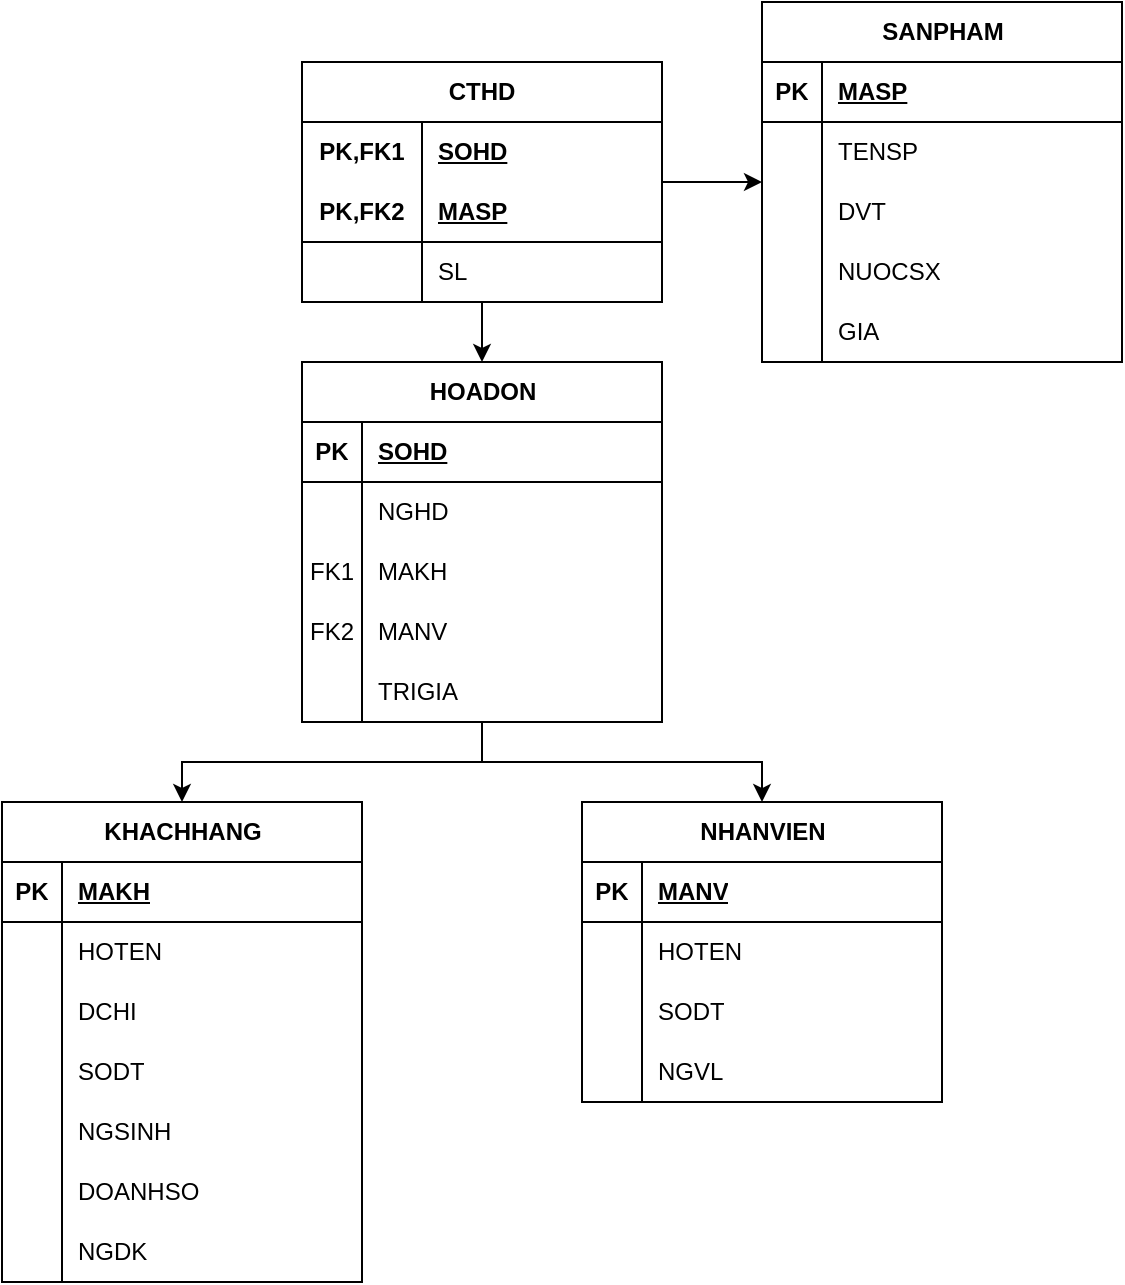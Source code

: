 <mxfile version="26.0.9">
  <diagram name="ER" id="ExYoi2Y1pyuUUbvC3fzt">
    <mxGraphModel dx="1079" dy="616" grid="1" gridSize="10" guides="1" tooltips="1" connect="1" arrows="1" fold="1" page="1" pageScale="1" pageWidth="850" pageHeight="1100" math="0" shadow="0">
      <root>
        <mxCell id="0" />
        <mxCell id="1" parent="0" />
        <mxCell id="5kZtvpe0XYd2OB4GY7Ck-9" value="KHACHHANG" style="shape=table;startSize=30;container=1;collapsible=1;childLayout=tableLayout;fixedRows=1;rowLines=0;fontStyle=1;align=center;resizeLast=1;html=1;" vertex="1" parent="1">
          <mxGeometry x="220" y="490" width="180" height="240" as="geometry" />
        </mxCell>
        <mxCell id="5kZtvpe0XYd2OB4GY7Ck-10" value="" style="shape=tableRow;horizontal=0;startSize=0;swimlaneHead=0;swimlaneBody=0;fillColor=none;collapsible=0;dropTarget=0;points=[[0,0.5],[1,0.5]];portConstraint=eastwest;top=0;left=0;right=0;bottom=1;" vertex="1" parent="5kZtvpe0XYd2OB4GY7Ck-9">
          <mxGeometry y="30" width="180" height="30" as="geometry" />
        </mxCell>
        <mxCell id="5kZtvpe0XYd2OB4GY7Ck-11" value="PK" style="shape=partialRectangle;connectable=0;fillColor=none;top=0;left=0;bottom=0;right=0;fontStyle=1;overflow=hidden;whiteSpace=wrap;html=1;" vertex="1" parent="5kZtvpe0XYd2OB4GY7Ck-10">
          <mxGeometry width="30" height="30" as="geometry">
            <mxRectangle width="30" height="30" as="alternateBounds" />
          </mxGeometry>
        </mxCell>
        <mxCell id="5kZtvpe0XYd2OB4GY7Ck-12" value="MAKH" style="shape=partialRectangle;connectable=0;fillColor=none;top=0;left=0;bottom=0;right=0;align=left;spacingLeft=6;fontStyle=5;overflow=hidden;whiteSpace=wrap;html=1;" vertex="1" parent="5kZtvpe0XYd2OB4GY7Ck-10">
          <mxGeometry x="30" width="150" height="30" as="geometry">
            <mxRectangle width="150" height="30" as="alternateBounds" />
          </mxGeometry>
        </mxCell>
        <mxCell id="5kZtvpe0XYd2OB4GY7Ck-13" value="" style="shape=tableRow;horizontal=0;startSize=0;swimlaneHead=0;swimlaneBody=0;fillColor=none;collapsible=0;dropTarget=0;points=[[0,0.5],[1,0.5]];portConstraint=eastwest;top=0;left=0;right=0;bottom=0;" vertex="1" parent="5kZtvpe0XYd2OB4GY7Ck-9">
          <mxGeometry y="60" width="180" height="30" as="geometry" />
        </mxCell>
        <mxCell id="5kZtvpe0XYd2OB4GY7Ck-14" value="" style="shape=partialRectangle;connectable=0;fillColor=none;top=0;left=0;bottom=0;right=0;editable=1;overflow=hidden;whiteSpace=wrap;html=1;" vertex="1" parent="5kZtvpe0XYd2OB4GY7Ck-13">
          <mxGeometry width="30" height="30" as="geometry">
            <mxRectangle width="30" height="30" as="alternateBounds" />
          </mxGeometry>
        </mxCell>
        <mxCell id="5kZtvpe0XYd2OB4GY7Ck-15" value="HOTEN" style="shape=partialRectangle;connectable=0;fillColor=none;top=0;left=0;bottom=0;right=0;align=left;spacingLeft=6;overflow=hidden;whiteSpace=wrap;html=1;" vertex="1" parent="5kZtvpe0XYd2OB4GY7Ck-13">
          <mxGeometry x="30" width="150" height="30" as="geometry">
            <mxRectangle width="150" height="30" as="alternateBounds" />
          </mxGeometry>
        </mxCell>
        <mxCell id="5kZtvpe0XYd2OB4GY7Ck-16" value="" style="shape=tableRow;horizontal=0;startSize=0;swimlaneHead=0;swimlaneBody=0;fillColor=none;collapsible=0;dropTarget=0;points=[[0,0.5],[1,0.5]];portConstraint=eastwest;top=0;left=0;right=0;bottom=0;" vertex="1" parent="5kZtvpe0XYd2OB4GY7Ck-9">
          <mxGeometry y="90" width="180" height="30" as="geometry" />
        </mxCell>
        <mxCell id="5kZtvpe0XYd2OB4GY7Ck-17" value="" style="shape=partialRectangle;connectable=0;fillColor=none;top=0;left=0;bottom=0;right=0;editable=1;overflow=hidden;whiteSpace=wrap;html=1;" vertex="1" parent="5kZtvpe0XYd2OB4GY7Ck-16">
          <mxGeometry width="30" height="30" as="geometry">
            <mxRectangle width="30" height="30" as="alternateBounds" />
          </mxGeometry>
        </mxCell>
        <mxCell id="5kZtvpe0XYd2OB4GY7Ck-18" value="DCHI" style="shape=partialRectangle;connectable=0;fillColor=none;top=0;left=0;bottom=0;right=0;align=left;spacingLeft=6;overflow=hidden;whiteSpace=wrap;html=1;" vertex="1" parent="5kZtvpe0XYd2OB4GY7Ck-16">
          <mxGeometry x="30" width="150" height="30" as="geometry">
            <mxRectangle width="150" height="30" as="alternateBounds" />
          </mxGeometry>
        </mxCell>
        <mxCell id="5kZtvpe0XYd2OB4GY7Ck-19" value="" style="shape=tableRow;horizontal=0;startSize=0;swimlaneHead=0;swimlaneBody=0;fillColor=none;collapsible=0;dropTarget=0;points=[[0,0.5],[1,0.5]];portConstraint=eastwest;top=0;left=0;right=0;bottom=0;" vertex="1" parent="5kZtvpe0XYd2OB4GY7Ck-9">
          <mxGeometry y="120" width="180" height="30" as="geometry" />
        </mxCell>
        <mxCell id="5kZtvpe0XYd2OB4GY7Ck-20" value="" style="shape=partialRectangle;connectable=0;fillColor=none;top=0;left=0;bottom=0;right=0;editable=1;overflow=hidden;whiteSpace=wrap;html=1;" vertex="1" parent="5kZtvpe0XYd2OB4GY7Ck-19">
          <mxGeometry width="30" height="30" as="geometry">
            <mxRectangle width="30" height="30" as="alternateBounds" />
          </mxGeometry>
        </mxCell>
        <mxCell id="5kZtvpe0XYd2OB4GY7Ck-21" value="SODT" style="shape=partialRectangle;connectable=0;fillColor=none;top=0;left=0;bottom=0;right=0;align=left;spacingLeft=6;overflow=hidden;whiteSpace=wrap;html=1;" vertex="1" parent="5kZtvpe0XYd2OB4GY7Ck-19">
          <mxGeometry x="30" width="150" height="30" as="geometry">
            <mxRectangle width="150" height="30" as="alternateBounds" />
          </mxGeometry>
        </mxCell>
        <mxCell id="5kZtvpe0XYd2OB4GY7Ck-22" value="" style="shape=tableRow;horizontal=0;startSize=0;swimlaneHead=0;swimlaneBody=0;fillColor=none;collapsible=0;dropTarget=0;points=[[0,0.5],[1,0.5]];portConstraint=eastwest;top=0;left=0;right=0;bottom=0;" vertex="1" parent="5kZtvpe0XYd2OB4GY7Ck-9">
          <mxGeometry y="150" width="180" height="30" as="geometry" />
        </mxCell>
        <mxCell id="5kZtvpe0XYd2OB4GY7Ck-23" value="" style="shape=partialRectangle;connectable=0;fillColor=none;top=0;left=0;bottom=0;right=0;editable=1;overflow=hidden;whiteSpace=wrap;html=1;" vertex="1" parent="5kZtvpe0XYd2OB4GY7Ck-22">
          <mxGeometry width="30" height="30" as="geometry">
            <mxRectangle width="30" height="30" as="alternateBounds" />
          </mxGeometry>
        </mxCell>
        <mxCell id="5kZtvpe0XYd2OB4GY7Ck-24" value="NGSINH" style="shape=partialRectangle;connectable=0;fillColor=none;top=0;left=0;bottom=0;right=0;align=left;spacingLeft=6;overflow=hidden;whiteSpace=wrap;html=1;" vertex="1" parent="5kZtvpe0XYd2OB4GY7Ck-22">
          <mxGeometry x="30" width="150" height="30" as="geometry">
            <mxRectangle width="150" height="30" as="alternateBounds" />
          </mxGeometry>
        </mxCell>
        <mxCell id="5kZtvpe0XYd2OB4GY7Ck-25" value="" style="shape=tableRow;horizontal=0;startSize=0;swimlaneHead=0;swimlaneBody=0;fillColor=none;collapsible=0;dropTarget=0;points=[[0,0.5],[1,0.5]];portConstraint=eastwest;top=0;left=0;right=0;bottom=0;" vertex="1" parent="5kZtvpe0XYd2OB4GY7Ck-9">
          <mxGeometry y="180" width="180" height="30" as="geometry" />
        </mxCell>
        <mxCell id="5kZtvpe0XYd2OB4GY7Ck-26" value="" style="shape=partialRectangle;connectable=0;fillColor=none;top=0;left=0;bottom=0;right=0;editable=1;overflow=hidden;whiteSpace=wrap;html=1;" vertex="1" parent="5kZtvpe0XYd2OB4GY7Ck-25">
          <mxGeometry width="30" height="30" as="geometry">
            <mxRectangle width="30" height="30" as="alternateBounds" />
          </mxGeometry>
        </mxCell>
        <mxCell id="5kZtvpe0XYd2OB4GY7Ck-27" value="DOANHSO" style="shape=partialRectangle;connectable=0;fillColor=none;top=0;left=0;bottom=0;right=0;align=left;spacingLeft=6;overflow=hidden;whiteSpace=wrap;html=1;" vertex="1" parent="5kZtvpe0XYd2OB4GY7Ck-25">
          <mxGeometry x="30" width="150" height="30" as="geometry">
            <mxRectangle width="150" height="30" as="alternateBounds" />
          </mxGeometry>
        </mxCell>
        <mxCell id="5kZtvpe0XYd2OB4GY7Ck-28" value="" style="shape=tableRow;horizontal=0;startSize=0;swimlaneHead=0;swimlaneBody=0;fillColor=none;collapsible=0;dropTarget=0;points=[[0,0.5],[1,0.5]];portConstraint=eastwest;top=0;left=0;right=0;bottom=0;" vertex="1" parent="5kZtvpe0XYd2OB4GY7Ck-9">
          <mxGeometry y="210" width="180" height="30" as="geometry" />
        </mxCell>
        <mxCell id="5kZtvpe0XYd2OB4GY7Ck-29" value="" style="shape=partialRectangle;connectable=0;fillColor=none;top=0;left=0;bottom=0;right=0;editable=1;overflow=hidden;whiteSpace=wrap;html=1;" vertex="1" parent="5kZtvpe0XYd2OB4GY7Ck-28">
          <mxGeometry width="30" height="30" as="geometry">
            <mxRectangle width="30" height="30" as="alternateBounds" />
          </mxGeometry>
        </mxCell>
        <mxCell id="5kZtvpe0XYd2OB4GY7Ck-30" value="NGDK" style="shape=partialRectangle;connectable=0;fillColor=none;top=0;left=0;bottom=0;right=0;align=left;spacingLeft=6;overflow=hidden;whiteSpace=wrap;html=1;" vertex="1" parent="5kZtvpe0XYd2OB4GY7Ck-28">
          <mxGeometry x="30" width="150" height="30" as="geometry">
            <mxRectangle width="150" height="30" as="alternateBounds" />
          </mxGeometry>
        </mxCell>
        <mxCell id="5kZtvpe0XYd2OB4GY7Ck-57" value="NHANVIEN" style="shape=table;startSize=30;container=1;collapsible=1;childLayout=tableLayout;fixedRows=1;rowLines=0;fontStyle=1;align=center;resizeLast=1;html=1;direction=east;swimlaneBody=1;" vertex="1" parent="1">
          <mxGeometry x="510" y="490" width="180" height="150" as="geometry" />
        </mxCell>
        <mxCell id="5kZtvpe0XYd2OB4GY7Ck-58" value="" style="shape=tableRow;horizontal=0;startSize=0;swimlaneHead=0;swimlaneBody=0;fillColor=none;collapsible=0;dropTarget=0;points=[[0,0.5],[1,0.5]];portConstraint=eastwest;top=0;left=0;right=0;bottom=1;" vertex="1" parent="5kZtvpe0XYd2OB4GY7Ck-57">
          <mxGeometry y="30" width="180" height="30" as="geometry" />
        </mxCell>
        <mxCell id="5kZtvpe0XYd2OB4GY7Ck-59" value="PK" style="shape=partialRectangle;connectable=0;fillColor=none;top=0;left=0;bottom=0;right=0;fontStyle=1;overflow=hidden;whiteSpace=wrap;html=1;" vertex="1" parent="5kZtvpe0XYd2OB4GY7Ck-58">
          <mxGeometry width="30" height="30" as="geometry">
            <mxRectangle width="30" height="30" as="alternateBounds" />
          </mxGeometry>
        </mxCell>
        <mxCell id="5kZtvpe0XYd2OB4GY7Ck-60" value="MANV" style="shape=partialRectangle;connectable=0;fillColor=none;top=0;left=0;bottom=0;right=0;align=left;spacingLeft=6;fontStyle=5;overflow=hidden;whiteSpace=wrap;html=1;" vertex="1" parent="5kZtvpe0XYd2OB4GY7Ck-58">
          <mxGeometry x="30" width="150" height="30" as="geometry">
            <mxRectangle width="150" height="30" as="alternateBounds" />
          </mxGeometry>
        </mxCell>
        <mxCell id="5kZtvpe0XYd2OB4GY7Ck-61" value="" style="shape=tableRow;horizontal=0;startSize=0;swimlaneHead=0;swimlaneBody=0;fillColor=none;collapsible=0;dropTarget=0;points=[[0,0.5],[1,0.5]];portConstraint=eastwest;top=0;left=0;right=0;bottom=0;" vertex="1" parent="5kZtvpe0XYd2OB4GY7Ck-57">
          <mxGeometry y="60" width="180" height="30" as="geometry" />
        </mxCell>
        <mxCell id="5kZtvpe0XYd2OB4GY7Ck-62" value="" style="shape=partialRectangle;connectable=0;fillColor=none;top=0;left=0;bottom=0;right=0;editable=1;overflow=hidden;whiteSpace=wrap;html=1;" vertex="1" parent="5kZtvpe0XYd2OB4GY7Ck-61">
          <mxGeometry width="30" height="30" as="geometry">
            <mxRectangle width="30" height="30" as="alternateBounds" />
          </mxGeometry>
        </mxCell>
        <mxCell id="5kZtvpe0XYd2OB4GY7Ck-63" value="HOTEN" style="shape=partialRectangle;connectable=0;fillColor=none;top=0;left=0;bottom=0;right=0;align=left;spacingLeft=6;overflow=hidden;whiteSpace=wrap;html=1;" vertex="1" parent="5kZtvpe0XYd2OB4GY7Ck-61">
          <mxGeometry x="30" width="150" height="30" as="geometry">
            <mxRectangle width="150" height="30" as="alternateBounds" />
          </mxGeometry>
        </mxCell>
        <mxCell id="5kZtvpe0XYd2OB4GY7Ck-64" value="" style="shape=tableRow;horizontal=0;startSize=0;swimlaneHead=0;swimlaneBody=0;fillColor=none;collapsible=0;dropTarget=0;points=[[0,0.5],[1,0.5]];portConstraint=eastwest;top=0;left=0;right=0;bottom=0;" vertex="1" parent="5kZtvpe0XYd2OB4GY7Ck-57">
          <mxGeometry y="90" width="180" height="30" as="geometry" />
        </mxCell>
        <mxCell id="5kZtvpe0XYd2OB4GY7Ck-65" value="" style="shape=partialRectangle;connectable=0;fillColor=none;top=0;left=0;bottom=0;right=0;editable=1;overflow=hidden;whiteSpace=wrap;html=1;" vertex="1" parent="5kZtvpe0XYd2OB4GY7Ck-64">
          <mxGeometry width="30" height="30" as="geometry">
            <mxRectangle width="30" height="30" as="alternateBounds" />
          </mxGeometry>
        </mxCell>
        <mxCell id="5kZtvpe0XYd2OB4GY7Ck-66" value="SODT" style="shape=partialRectangle;connectable=0;fillColor=none;top=0;left=0;bottom=0;right=0;align=left;spacingLeft=6;overflow=hidden;whiteSpace=wrap;html=1;" vertex="1" parent="5kZtvpe0XYd2OB4GY7Ck-64">
          <mxGeometry x="30" width="150" height="30" as="geometry">
            <mxRectangle width="150" height="30" as="alternateBounds" />
          </mxGeometry>
        </mxCell>
        <mxCell id="5kZtvpe0XYd2OB4GY7Ck-67" value="" style="shape=tableRow;horizontal=0;startSize=0;swimlaneHead=0;swimlaneBody=0;fillColor=none;collapsible=0;dropTarget=0;points=[[0,0.5],[1,0.5]];portConstraint=eastwest;top=0;left=0;right=0;bottom=0;" vertex="1" parent="5kZtvpe0XYd2OB4GY7Ck-57">
          <mxGeometry y="120" width="180" height="30" as="geometry" />
        </mxCell>
        <mxCell id="5kZtvpe0XYd2OB4GY7Ck-68" value="" style="shape=partialRectangle;connectable=0;fillColor=none;top=0;left=0;bottom=0;right=0;editable=1;overflow=hidden;whiteSpace=wrap;html=1;" vertex="1" parent="5kZtvpe0XYd2OB4GY7Ck-67">
          <mxGeometry width="30" height="30" as="geometry">
            <mxRectangle width="30" height="30" as="alternateBounds" />
          </mxGeometry>
        </mxCell>
        <mxCell id="5kZtvpe0XYd2OB4GY7Ck-69" value="NGVL" style="shape=partialRectangle;connectable=0;fillColor=none;top=0;left=0;bottom=0;right=0;align=left;spacingLeft=6;overflow=hidden;whiteSpace=wrap;html=1;" vertex="1" parent="5kZtvpe0XYd2OB4GY7Ck-67">
          <mxGeometry x="30" width="150" height="30" as="geometry">
            <mxRectangle width="150" height="30" as="alternateBounds" />
          </mxGeometry>
        </mxCell>
        <mxCell id="5kZtvpe0XYd2OB4GY7Ck-79" value="SANPHAM" style="shape=table;startSize=30;container=1;collapsible=1;childLayout=tableLayout;fixedRows=1;rowLines=0;fontStyle=1;align=center;resizeLast=1;html=1;" vertex="1" parent="1">
          <mxGeometry x="600" y="90" width="180" height="180" as="geometry" />
        </mxCell>
        <mxCell id="5kZtvpe0XYd2OB4GY7Ck-80" value="" style="shape=tableRow;horizontal=0;startSize=0;swimlaneHead=0;swimlaneBody=0;fillColor=none;collapsible=0;dropTarget=0;points=[[0,0.5],[1,0.5]];portConstraint=eastwest;top=0;left=0;right=0;bottom=1;" vertex="1" parent="5kZtvpe0XYd2OB4GY7Ck-79">
          <mxGeometry y="30" width="180" height="30" as="geometry" />
        </mxCell>
        <mxCell id="5kZtvpe0XYd2OB4GY7Ck-81" value="PK" style="shape=partialRectangle;connectable=0;fillColor=none;top=0;left=0;bottom=0;right=0;fontStyle=1;overflow=hidden;whiteSpace=wrap;html=1;" vertex="1" parent="5kZtvpe0XYd2OB4GY7Ck-80">
          <mxGeometry width="30" height="30" as="geometry">
            <mxRectangle width="30" height="30" as="alternateBounds" />
          </mxGeometry>
        </mxCell>
        <mxCell id="5kZtvpe0XYd2OB4GY7Ck-82" value="MASP" style="shape=partialRectangle;connectable=0;fillColor=none;top=0;left=0;bottom=0;right=0;align=left;spacingLeft=6;fontStyle=5;overflow=hidden;whiteSpace=wrap;html=1;" vertex="1" parent="5kZtvpe0XYd2OB4GY7Ck-80">
          <mxGeometry x="30" width="150" height="30" as="geometry">
            <mxRectangle width="150" height="30" as="alternateBounds" />
          </mxGeometry>
        </mxCell>
        <mxCell id="5kZtvpe0XYd2OB4GY7Ck-83" value="" style="shape=tableRow;horizontal=0;startSize=0;swimlaneHead=0;swimlaneBody=0;fillColor=none;collapsible=0;dropTarget=0;points=[[0,0.5],[1,0.5]];portConstraint=eastwest;top=0;left=0;right=0;bottom=0;" vertex="1" parent="5kZtvpe0XYd2OB4GY7Ck-79">
          <mxGeometry y="60" width="180" height="30" as="geometry" />
        </mxCell>
        <mxCell id="5kZtvpe0XYd2OB4GY7Ck-84" value="" style="shape=partialRectangle;connectable=0;fillColor=none;top=0;left=0;bottom=0;right=0;editable=1;overflow=hidden;whiteSpace=wrap;html=1;" vertex="1" parent="5kZtvpe0XYd2OB4GY7Ck-83">
          <mxGeometry width="30" height="30" as="geometry">
            <mxRectangle width="30" height="30" as="alternateBounds" />
          </mxGeometry>
        </mxCell>
        <mxCell id="5kZtvpe0XYd2OB4GY7Ck-85" value="TENSP" style="shape=partialRectangle;connectable=0;fillColor=none;top=0;left=0;bottom=0;right=0;align=left;spacingLeft=6;overflow=hidden;whiteSpace=wrap;html=1;" vertex="1" parent="5kZtvpe0XYd2OB4GY7Ck-83">
          <mxGeometry x="30" width="150" height="30" as="geometry">
            <mxRectangle width="150" height="30" as="alternateBounds" />
          </mxGeometry>
        </mxCell>
        <mxCell id="5kZtvpe0XYd2OB4GY7Ck-86" value="" style="shape=tableRow;horizontal=0;startSize=0;swimlaneHead=0;swimlaneBody=0;fillColor=none;collapsible=0;dropTarget=0;points=[[0,0.5],[1,0.5]];portConstraint=eastwest;top=0;left=0;right=0;bottom=0;" vertex="1" parent="5kZtvpe0XYd2OB4GY7Ck-79">
          <mxGeometry y="90" width="180" height="30" as="geometry" />
        </mxCell>
        <mxCell id="5kZtvpe0XYd2OB4GY7Ck-87" value="" style="shape=partialRectangle;connectable=0;fillColor=none;top=0;left=0;bottom=0;right=0;editable=1;overflow=hidden;whiteSpace=wrap;html=1;" vertex="1" parent="5kZtvpe0XYd2OB4GY7Ck-86">
          <mxGeometry width="30" height="30" as="geometry">
            <mxRectangle width="30" height="30" as="alternateBounds" />
          </mxGeometry>
        </mxCell>
        <mxCell id="5kZtvpe0XYd2OB4GY7Ck-88" value="DVT" style="shape=partialRectangle;connectable=0;fillColor=none;top=0;left=0;bottom=0;right=0;align=left;spacingLeft=6;overflow=hidden;whiteSpace=wrap;html=1;" vertex="1" parent="5kZtvpe0XYd2OB4GY7Ck-86">
          <mxGeometry x="30" width="150" height="30" as="geometry">
            <mxRectangle width="150" height="30" as="alternateBounds" />
          </mxGeometry>
        </mxCell>
        <mxCell id="5kZtvpe0XYd2OB4GY7Ck-89" value="" style="shape=tableRow;horizontal=0;startSize=0;swimlaneHead=0;swimlaneBody=0;fillColor=none;collapsible=0;dropTarget=0;points=[[0,0.5],[1,0.5]];portConstraint=eastwest;top=0;left=0;right=0;bottom=0;" vertex="1" parent="5kZtvpe0XYd2OB4GY7Ck-79">
          <mxGeometry y="120" width="180" height="30" as="geometry" />
        </mxCell>
        <mxCell id="5kZtvpe0XYd2OB4GY7Ck-90" value="" style="shape=partialRectangle;connectable=0;fillColor=none;top=0;left=0;bottom=0;right=0;editable=1;overflow=hidden;whiteSpace=wrap;html=1;" vertex="1" parent="5kZtvpe0XYd2OB4GY7Ck-89">
          <mxGeometry width="30" height="30" as="geometry">
            <mxRectangle width="30" height="30" as="alternateBounds" />
          </mxGeometry>
        </mxCell>
        <mxCell id="5kZtvpe0XYd2OB4GY7Ck-91" value="NUOCSX" style="shape=partialRectangle;connectable=0;fillColor=none;top=0;left=0;bottom=0;right=0;align=left;spacingLeft=6;overflow=hidden;whiteSpace=wrap;html=1;" vertex="1" parent="5kZtvpe0XYd2OB4GY7Ck-89">
          <mxGeometry x="30" width="150" height="30" as="geometry">
            <mxRectangle width="150" height="30" as="alternateBounds" />
          </mxGeometry>
        </mxCell>
        <mxCell id="5kZtvpe0XYd2OB4GY7Ck-93" value="" style="shape=tableRow;horizontal=0;startSize=0;swimlaneHead=0;swimlaneBody=0;fillColor=none;collapsible=0;dropTarget=0;points=[[0,0.5],[1,0.5]];portConstraint=eastwest;top=0;left=0;right=0;bottom=0;" vertex="1" parent="5kZtvpe0XYd2OB4GY7Ck-79">
          <mxGeometry y="150" width="180" height="30" as="geometry" />
        </mxCell>
        <mxCell id="5kZtvpe0XYd2OB4GY7Ck-94" value="" style="shape=partialRectangle;connectable=0;fillColor=none;top=0;left=0;bottom=0;right=0;editable=1;overflow=hidden;whiteSpace=wrap;html=1;" vertex="1" parent="5kZtvpe0XYd2OB4GY7Ck-93">
          <mxGeometry width="30" height="30" as="geometry">
            <mxRectangle width="30" height="30" as="alternateBounds" />
          </mxGeometry>
        </mxCell>
        <mxCell id="5kZtvpe0XYd2OB4GY7Ck-95" value="GIA" style="shape=partialRectangle;connectable=0;fillColor=none;top=0;left=0;bottom=0;right=0;align=left;spacingLeft=6;overflow=hidden;whiteSpace=wrap;html=1;" vertex="1" parent="5kZtvpe0XYd2OB4GY7Ck-93">
          <mxGeometry x="30" width="150" height="30" as="geometry">
            <mxRectangle width="150" height="30" as="alternateBounds" />
          </mxGeometry>
        </mxCell>
        <mxCell id="5kZtvpe0XYd2OB4GY7Ck-185" style="edgeStyle=orthogonalEdgeStyle;rounded=0;orthogonalLoop=1;jettySize=auto;html=1;" edge="1" parent="1" source="5kZtvpe0XYd2OB4GY7Ck-99" target="5kZtvpe0XYd2OB4GY7Ck-57">
          <mxGeometry relative="1" as="geometry" />
        </mxCell>
        <mxCell id="5kZtvpe0XYd2OB4GY7Ck-186" style="edgeStyle=orthogonalEdgeStyle;rounded=0;orthogonalLoop=1;jettySize=auto;html=1;" edge="1" parent="1" source="5kZtvpe0XYd2OB4GY7Ck-99" target="5kZtvpe0XYd2OB4GY7Ck-9">
          <mxGeometry relative="1" as="geometry" />
        </mxCell>
        <mxCell id="5kZtvpe0XYd2OB4GY7Ck-99" value="HOADON" style="shape=table;startSize=30;container=1;collapsible=1;childLayout=tableLayout;fixedRows=1;rowLines=0;fontStyle=1;align=center;resizeLast=1;html=1;" vertex="1" parent="1">
          <mxGeometry x="370" y="270" width="180" height="180" as="geometry" />
        </mxCell>
        <mxCell id="5kZtvpe0XYd2OB4GY7Ck-100" value="" style="shape=tableRow;horizontal=0;startSize=0;swimlaneHead=0;swimlaneBody=0;fillColor=none;collapsible=0;dropTarget=0;points=[[0,0.5],[1,0.5]];portConstraint=eastwest;top=0;left=0;right=0;bottom=1;" vertex="1" parent="5kZtvpe0XYd2OB4GY7Ck-99">
          <mxGeometry y="30" width="180" height="30" as="geometry" />
        </mxCell>
        <mxCell id="5kZtvpe0XYd2OB4GY7Ck-101" value="PK" style="shape=partialRectangle;connectable=0;fillColor=none;top=0;left=0;bottom=0;right=0;fontStyle=1;overflow=hidden;whiteSpace=wrap;html=1;" vertex="1" parent="5kZtvpe0XYd2OB4GY7Ck-100">
          <mxGeometry width="30" height="30" as="geometry">
            <mxRectangle width="30" height="30" as="alternateBounds" />
          </mxGeometry>
        </mxCell>
        <mxCell id="5kZtvpe0XYd2OB4GY7Ck-102" value="SOHD" style="shape=partialRectangle;connectable=0;fillColor=none;top=0;left=0;bottom=0;right=0;align=left;spacingLeft=6;fontStyle=5;overflow=hidden;whiteSpace=wrap;html=1;" vertex="1" parent="5kZtvpe0XYd2OB4GY7Ck-100">
          <mxGeometry x="30" width="150" height="30" as="geometry">
            <mxRectangle width="150" height="30" as="alternateBounds" />
          </mxGeometry>
        </mxCell>
        <mxCell id="5kZtvpe0XYd2OB4GY7Ck-103" value="" style="shape=tableRow;horizontal=0;startSize=0;swimlaneHead=0;swimlaneBody=0;fillColor=none;collapsible=0;dropTarget=0;points=[[0,0.5],[1,0.5]];portConstraint=eastwest;top=0;left=0;right=0;bottom=0;" vertex="1" parent="5kZtvpe0XYd2OB4GY7Ck-99">
          <mxGeometry y="60" width="180" height="30" as="geometry" />
        </mxCell>
        <mxCell id="5kZtvpe0XYd2OB4GY7Ck-104" value="" style="shape=partialRectangle;connectable=0;fillColor=none;top=0;left=0;bottom=0;right=0;editable=1;overflow=hidden;whiteSpace=wrap;html=1;" vertex="1" parent="5kZtvpe0XYd2OB4GY7Ck-103">
          <mxGeometry width="30" height="30" as="geometry">
            <mxRectangle width="30" height="30" as="alternateBounds" />
          </mxGeometry>
        </mxCell>
        <mxCell id="5kZtvpe0XYd2OB4GY7Ck-105" value="NGHD" style="shape=partialRectangle;connectable=0;fillColor=none;top=0;left=0;bottom=0;right=0;align=left;spacingLeft=6;overflow=hidden;whiteSpace=wrap;html=1;" vertex="1" parent="5kZtvpe0XYd2OB4GY7Ck-103">
          <mxGeometry x="30" width="150" height="30" as="geometry">
            <mxRectangle width="150" height="30" as="alternateBounds" />
          </mxGeometry>
        </mxCell>
        <mxCell id="5kZtvpe0XYd2OB4GY7Ck-106" value="" style="shape=tableRow;horizontal=0;startSize=0;swimlaneHead=0;swimlaneBody=0;fillColor=none;collapsible=0;dropTarget=0;points=[[0,0.5],[1,0.5]];portConstraint=eastwest;top=0;left=0;right=0;bottom=0;" vertex="1" parent="5kZtvpe0XYd2OB4GY7Ck-99">
          <mxGeometry y="90" width="180" height="30" as="geometry" />
        </mxCell>
        <mxCell id="5kZtvpe0XYd2OB4GY7Ck-107" value="FK1" style="shape=partialRectangle;connectable=0;fillColor=none;top=0;left=0;bottom=0;right=0;editable=1;overflow=hidden;whiteSpace=wrap;html=1;" vertex="1" parent="5kZtvpe0XYd2OB4GY7Ck-106">
          <mxGeometry width="30" height="30" as="geometry">
            <mxRectangle width="30" height="30" as="alternateBounds" />
          </mxGeometry>
        </mxCell>
        <mxCell id="5kZtvpe0XYd2OB4GY7Ck-108" value="MAKH" style="shape=partialRectangle;connectable=0;fillColor=none;top=0;left=0;bottom=0;right=0;align=left;spacingLeft=6;overflow=hidden;whiteSpace=wrap;html=1;" vertex="1" parent="5kZtvpe0XYd2OB4GY7Ck-106">
          <mxGeometry x="30" width="150" height="30" as="geometry">
            <mxRectangle width="150" height="30" as="alternateBounds" />
          </mxGeometry>
        </mxCell>
        <mxCell id="5kZtvpe0XYd2OB4GY7Ck-109" value="" style="shape=tableRow;horizontal=0;startSize=0;swimlaneHead=0;swimlaneBody=0;fillColor=none;collapsible=0;dropTarget=0;points=[[0,0.5],[1,0.5]];portConstraint=eastwest;top=0;left=0;right=0;bottom=0;" vertex="1" parent="5kZtvpe0XYd2OB4GY7Ck-99">
          <mxGeometry y="120" width="180" height="30" as="geometry" />
        </mxCell>
        <mxCell id="5kZtvpe0XYd2OB4GY7Ck-110" value="FK2" style="shape=partialRectangle;connectable=0;fillColor=none;top=0;left=0;bottom=0;right=0;editable=1;overflow=hidden;whiteSpace=wrap;html=1;" vertex="1" parent="5kZtvpe0XYd2OB4GY7Ck-109">
          <mxGeometry width="30" height="30" as="geometry">
            <mxRectangle width="30" height="30" as="alternateBounds" />
          </mxGeometry>
        </mxCell>
        <mxCell id="5kZtvpe0XYd2OB4GY7Ck-111" value="MANV" style="shape=partialRectangle;connectable=0;fillColor=none;top=0;left=0;bottom=0;right=0;align=left;spacingLeft=6;overflow=hidden;whiteSpace=wrap;html=1;" vertex="1" parent="5kZtvpe0XYd2OB4GY7Ck-109">
          <mxGeometry x="30" width="150" height="30" as="geometry">
            <mxRectangle width="150" height="30" as="alternateBounds" />
          </mxGeometry>
        </mxCell>
        <mxCell id="5kZtvpe0XYd2OB4GY7Ck-112" value="" style="shape=tableRow;horizontal=0;startSize=0;swimlaneHead=0;swimlaneBody=0;fillColor=none;collapsible=0;dropTarget=0;points=[[0,0.5],[1,0.5]];portConstraint=eastwest;top=0;left=0;right=0;bottom=0;" vertex="1" parent="5kZtvpe0XYd2OB4GY7Ck-99">
          <mxGeometry y="150" width="180" height="30" as="geometry" />
        </mxCell>
        <mxCell id="5kZtvpe0XYd2OB4GY7Ck-113" value="" style="shape=partialRectangle;connectable=0;fillColor=none;top=0;left=0;bottom=0;right=0;editable=1;overflow=hidden;whiteSpace=wrap;html=1;" vertex="1" parent="5kZtvpe0XYd2OB4GY7Ck-112">
          <mxGeometry width="30" height="30" as="geometry">
            <mxRectangle width="30" height="30" as="alternateBounds" />
          </mxGeometry>
        </mxCell>
        <mxCell id="5kZtvpe0XYd2OB4GY7Ck-114" value="TRIGIA" style="shape=partialRectangle;connectable=0;fillColor=none;top=0;left=0;bottom=0;right=0;align=left;spacingLeft=6;overflow=hidden;whiteSpace=wrap;html=1;" vertex="1" parent="5kZtvpe0XYd2OB4GY7Ck-112">
          <mxGeometry x="30" width="150" height="30" as="geometry">
            <mxRectangle width="150" height="30" as="alternateBounds" />
          </mxGeometry>
        </mxCell>
        <mxCell id="5kZtvpe0XYd2OB4GY7Ck-188" style="edgeStyle=orthogonalEdgeStyle;rounded=0;orthogonalLoop=1;jettySize=auto;html=1;" edge="1" parent="1" source="5kZtvpe0XYd2OB4GY7Ck-154" target="5kZtvpe0XYd2OB4GY7Ck-79">
          <mxGeometry relative="1" as="geometry" />
        </mxCell>
        <mxCell id="5kZtvpe0XYd2OB4GY7Ck-154" value="CTHD" style="shape=table;startSize=30;container=1;collapsible=1;childLayout=tableLayout;fixedRows=1;rowLines=0;fontStyle=1;align=center;resizeLast=1;html=1;whiteSpace=wrap;" vertex="1" parent="1">
          <mxGeometry x="370" y="120" width="180" height="120" as="geometry" />
        </mxCell>
        <mxCell id="5kZtvpe0XYd2OB4GY7Ck-155" value="" style="shape=tableRow;horizontal=0;startSize=0;swimlaneHead=0;swimlaneBody=0;fillColor=none;collapsible=0;dropTarget=0;points=[[0,0.5],[1,0.5]];portConstraint=eastwest;top=0;left=0;right=0;bottom=0;html=1;" vertex="1" parent="5kZtvpe0XYd2OB4GY7Ck-154">
          <mxGeometry y="30" width="180" height="30" as="geometry" />
        </mxCell>
        <mxCell id="5kZtvpe0XYd2OB4GY7Ck-156" value="PK,FK1" style="shape=partialRectangle;connectable=0;fillColor=none;top=0;left=0;bottom=0;right=0;fontStyle=1;overflow=hidden;html=1;whiteSpace=wrap;" vertex="1" parent="5kZtvpe0XYd2OB4GY7Ck-155">
          <mxGeometry width="60" height="30" as="geometry">
            <mxRectangle width="60" height="30" as="alternateBounds" />
          </mxGeometry>
        </mxCell>
        <mxCell id="5kZtvpe0XYd2OB4GY7Ck-157" value="SOHD" style="shape=partialRectangle;connectable=0;fillColor=none;top=0;left=0;bottom=0;right=0;align=left;spacingLeft=6;fontStyle=5;overflow=hidden;html=1;whiteSpace=wrap;" vertex="1" parent="5kZtvpe0XYd2OB4GY7Ck-155">
          <mxGeometry x="60" width="120" height="30" as="geometry">
            <mxRectangle width="120" height="30" as="alternateBounds" />
          </mxGeometry>
        </mxCell>
        <mxCell id="5kZtvpe0XYd2OB4GY7Ck-158" value="" style="shape=tableRow;horizontal=0;startSize=0;swimlaneHead=0;swimlaneBody=0;fillColor=none;collapsible=0;dropTarget=0;points=[[0,0.5],[1,0.5]];portConstraint=eastwest;top=0;left=0;right=0;bottom=1;html=1;" vertex="1" parent="5kZtvpe0XYd2OB4GY7Ck-154">
          <mxGeometry y="60" width="180" height="30" as="geometry" />
        </mxCell>
        <mxCell id="5kZtvpe0XYd2OB4GY7Ck-159" value="PK,FK2" style="shape=partialRectangle;connectable=0;fillColor=none;top=0;left=0;bottom=0;right=0;fontStyle=1;overflow=hidden;html=1;whiteSpace=wrap;" vertex="1" parent="5kZtvpe0XYd2OB4GY7Ck-158">
          <mxGeometry width="60" height="30" as="geometry">
            <mxRectangle width="60" height="30" as="alternateBounds" />
          </mxGeometry>
        </mxCell>
        <mxCell id="5kZtvpe0XYd2OB4GY7Ck-160" value="MASP" style="shape=partialRectangle;connectable=0;fillColor=none;top=0;left=0;bottom=0;right=0;align=left;spacingLeft=6;fontStyle=5;overflow=hidden;html=1;whiteSpace=wrap;" vertex="1" parent="5kZtvpe0XYd2OB4GY7Ck-158">
          <mxGeometry x="60" width="120" height="30" as="geometry">
            <mxRectangle width="120" height="30" as="alternateBounds" />
          </mxGeometry>
        </mxCell>
        <mxCell id="5kZtvpe0XYd2OB4GY7Ck-161" value="" style="shape=tableRow;horizontal=0;startSize=0;swimlaneHead=0;swimlaneBody=0;fillColor=none;collapsible=0;dropTarget=0;points=[[0,0.5],[1,0.5]];portConstraint=eastwest;top=0;left=0;right=0;bottom=0;html=1;" vertex="1" parent="5kZtvpe0XYd2OB4GY7Ck-154">
          <mxGeometry y="90" width="180" height="30" as="geometry" />
        </mxCell>
        <mxCell id="5kZtvpe0XYd2OB4GY7Ck-162" value="" style="shape=partialRectangle;connectable=0;fillColor=none;top=0;left=0;bottom=0;right=0;editable=1;overflow=hidden;html=1;whiteSpace=wrap;" vertex="1" parent="5kZtvpe0XYd2OB4GY7Ck-161">
          <mxGeometry width="60" height="30" as="geometry">
            <mxRectangle width="60" height="30" as="alternateBounds" />
          </mxGeometry>
        </mxCell>
        <mxCell id="5kZtvpe0XYd2OB4GY7Ck-163" value="SL" style="shape=partialRectangle;connectable=0;fillColor=none;top=0;left=0;bottom=0;right=0;align=left;spacingLeft=6;overflow=hidden;html=1;whiteSpace=wrap;" vertex="1" parent="5kZtvpe0XYd2OB4GY7Ck-161">
          <mxGeometry x="60" width="120" height="30" as="geometry">
            <mxRectangle width="120" height="30" as="alternateBounds" />
          </mxGeometry>
        </mxCell>
        <mxCell id="5kZtvpe0XYd2OB4GY7Ck-187" style="edgeStyle=orthogonalEdgeStyle;rounded=0;orthogonalLoop=1;jettySize=auto;html=1;entryX=0.5;entryY=0;entryDx=0;entryDy=0;" edge="1" parent="1" source="5kZtvpe0XYd2OB4GY7Ck-154" target="5kZtvpe0XYd2OB4GY7Ck-99">
          <mxGeometry relative="1" as="geometry" />
        </mxCell>
      </root>
    </mxGraphModel>
  </diagram>
</mxfile>
